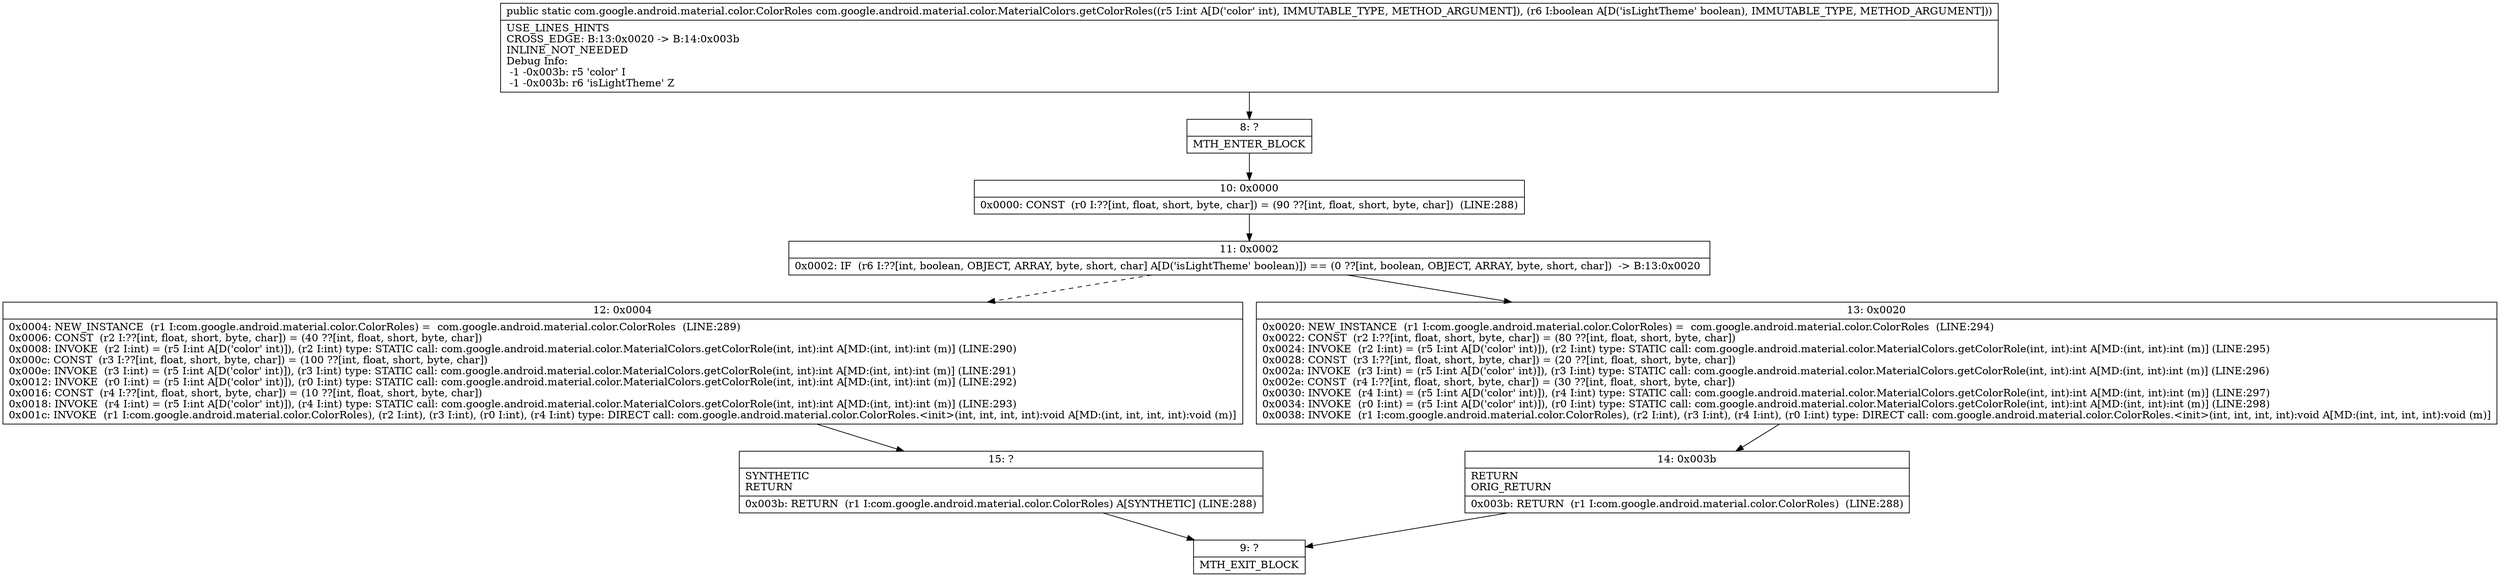 digraph "CFG forcom.google.android.material.color.MaterialColors.getColorRoles(IZ)Lcom\/google\/android\/material\/color\/ColorRoles;" {
Node_8 [shape=record,label="{8\:\ ?|MTH_ENTER_BLOCK\l}"];
Node_10 [shape=record,label="{10\:\ 0x0000|0x0000: CONST  (r0 I:??[int, float, short, byte, char]) = (90 ??[int, float, short, byte, char])  (LINE:288)\l}"];
Node_11 [shape=record,label="{11\:\ 0x0002|0x0002: IF  (r6 I:??[int, boolean, OBJECT, ARRAY, byte, short, char] A[D('isLightTheme' boolean)]) == (0 ??[int, boolean, OBJECT, ARRAY, byte, short, char])  \-\> B:13:0x0020 \l}"];
Node_12 [shape=record,label="{12\:\ 0x0004|0x0004: NEW_INSTANCE  (r1 I:com.google.android.material.color.ColorRoles) =  com.google.android.material.color.ColorRoles  (LINE:289)\l0x0006: CONST  (r2 I:??[int, float, short, byte, char]) = (40 ??[int, float, short, byte, char]) \l0x0008: INVOKE  (r2 I:int) = (r5 I:int A[D('color' int)]), (r2 I:int) type: STATIC call: com.google.android.material.color.MaterialColors.getColorRole(int, int):int A[MD:(int, int):int (m)] (LINE:290)\l0x000c: CONST  (r3 I:??[int, float, short, byte, char]) = (100 ??[int, float, short, byte, char]) \l0x000e: INVOKE  (r3 I:int) = (r5 I:int A[D('color' int)]), (r3 I:int) type: STATIC call: com.google.android.material.color.MaterialColors.getColorRole(int, int):int A[MD:(int, int):int (m)] (LINE:291)\l0x0012: INVOKE  (r0 I:int) = (r5 I:int A[D('color' int)]), (r0 I:int) type: STATIC call: com.google.android.material.color.MaterialColors.getColorRole(int, int):int A[MD:(int, int):int (m)] (LINE:292)\l0x0016: CONST  (r4 I:??[int, float, short, byte, char]) = (10 ??[int, float, short, byte, char]) \l0x0018: INVOKE  (r4 I:int) = (r5 I:int A[D('color' int)]), (r4 I:int) type: STATIC call: com.google.android.material.color.MaterialColors.getColorRole(int, int):int A[MD:(int, int):int (m)] (LINE:293)\l0x001c: INVOKE  (r1 I:com.google.android.material.color.ColorRoles), (r2 I:int), (r3 I:int), (r0 I:int), (r4 I:int) type: DIRECT call: com.google.android.material.color.ColorRoles.\<init\>(int, int, int, int):void A[MD:(int, int, int, int):void (m)]\l}"];
Node_15 [shape=record,label="{15\:\ ?|SYNTHETIC\lRETURN\l|0x003b: RETURN  (r1 I:com.google.android.material.color.ColorRoles) A[SYNTHETIC] (LINE:288)\l}"];
Node_9 [shape=record,label="{9\:\ ?|MTH_EXIT_BLOCK\l}"];
Node_13 [shape=record,label="{13\:\ 0x0020|0x0020: NEW_INSTANCE  (r1 I:com.google.android.material.color.ColorRoles) =  com.google.android.material.color.ColorRoles  (LINE:294)\l0x0022: CONST  (r2 I:??[int, float, short, byte, char]) = (80 ??[int, float, short, byte, char]) \l0x0024: INVOKE  (r2 I:int) = (r5 I:int A[D('color' int)]), (r2 I:int) type: STATIC call: com.google.android.material.color.MaterialColors.getColorRole(int, int):int A[MD:(int, int):int (m)] (LINE:295)\l0x0028: CONST  (r3 I:??[int, float, short, byte, char]) = (20 ??[int, float, short, byte, char]) \l0x002a: INVOKE  (r3 I:int) = (r5 I:int A[D('color' int)]), (r3 I:int) type: STATIC call: com.google.android.material.color.MaterialColors.getColorRole(int, int):int A[MD:(int, int):int (m)] (LINE:296)\l0x002e: CONST  (r4 I:??[int, float, short, byte, char]) = (30 ??[int, float, short, byte, char]) \l0x0030: INVOKE  (r4 I:int) = (r5 I:int A[D('color' int)]), (r4 I:int) type: STATIC call: com.google.android.material.color.MaterialColors.getColorRole(int, int):int A[MD:(int, int):int (m)] (LINE:297)\l0x0034: INVOKE  (r0 I:int) = (r5 I:int A[D('color' int)]), (r0 I:int) type: STATIC call: com.google.android.material.color.MaterialColors.getColorRole(int, int):int A[MD:(int, int):int (m)] (LINE:298)\l0x0038: INVOKE  (r1 I:com.google.android.material.color.ColorRoles), (r2 I:int), (r3 I:int), (r4 I:int), (r0 I:int) type: DIRECT call: com.google.android.material.color.ColorRoles.\<init\>(int, int, int, int):void A[MD:(int, int, int, int):void (m)]\l}"];
Node_14 [shape=record,label="{14\:\ 0x003b|RETURN\lORIG_RETURN\l|0x003b: RETURN  (r1 I:com.google.android.material.color.ColorRoles)  (LINE:288)\l}"];
MethodNode[shape=record,label="{public static com.google.android.material.color.ColorRoles com.google.android.material.color.MaterialColors.getColorRoles((r5 I:int A[D('color' int), IMMUTABLE_TYPE, METHOD_ARGUMENT]), (r6 I:boolean A[D('isLightTheme' boolean), IMMUTABLE_TYPE, METHOD_ARGUMENT]))  | USE_LINES_HINTS\lCROSS_EDGE: B:13:0x0020 \-\> B:14:0x003b\lINLINE_NOT_NEEDED\lDebug Info:\l  \-1 \-0x003b: r5 'color' I\l  \-1 \-0x003b: r6 'isLightTheme' Z\l}"];
MethodNode -> Node_8;Node_8 -> Node_10;
Node_10 -> Node_11;
Node_11 -> Node_12[style=dashed];
Node_11 -> Node_13;
Node_12 -> Node_15;
Node_15 -> Node_9;
Node_13 -> Node_14;
Node_14 -> Node_9;
}


